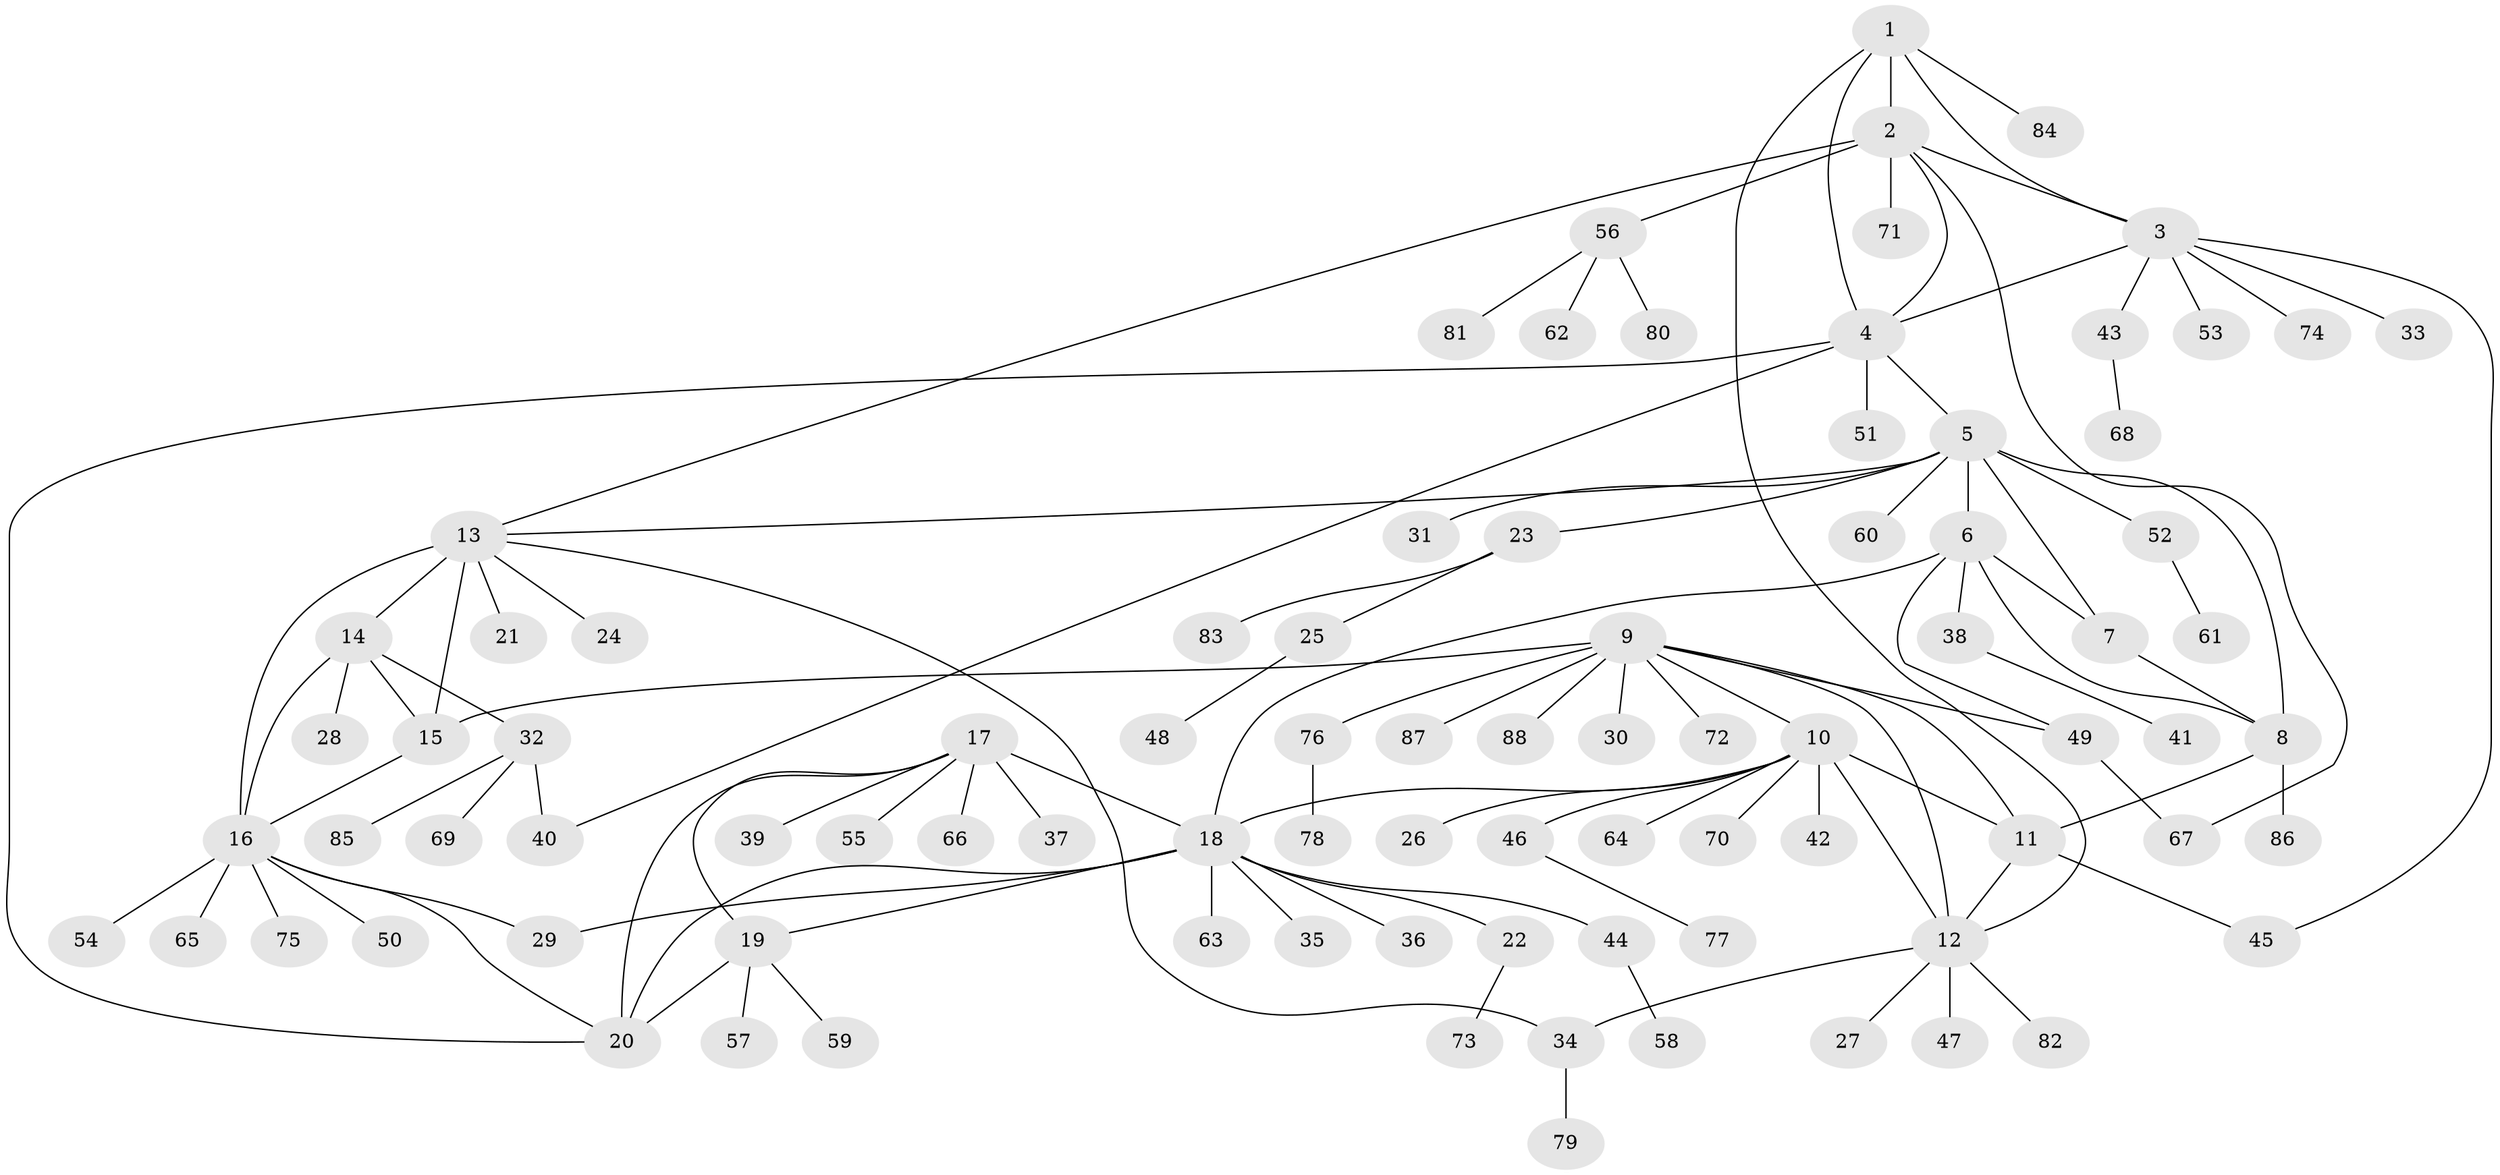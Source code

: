 // Generated by graph-tools (version 1.1) at 2025/50/03/09/25 03:50:37]
// undirected, 88 vertices, 114 edges
graph export_dot {
graph [start="1"]
  node [color=gray90,style=filled];
  1;
  2;
  3;
  4;
  5;
  6;
  7;
  8;
  9;
  10;
  11;
  12;
  13;
  14;
  15;
  16;
  17;
  18;
  19;
  20;
  21;
  22;
  23;
  24;
  25;
  26;
  27;
  28;
  29;
  30;
  31;
  32;
  33;
  34;
  35;
  36;
  37;
  38;
  39;
  40;
  41;
  42;
  43;
  44;
  45;
  46;
  47;
  48;
  49;
  50;
  51;
  52;
  53;
  54;
  55;
  56;
  57;
  58;
  59;
  60;
  61;
  62;
  63;
  64;
  65;
  66;
  67;
  68;
  69;
  70;
  71;
  72;
  73;
  74;
  75;
  76;
  77;
  78;
  79;
  80;
  81;
  82;
  83;
  84;
  85;
  86;
  87;
  88;
  1 -- 2;
  1 -- 3;
  1 -- 4;
  1 -- 12;
  1 -- 84;
  2 -- 3;
  2 -- 4;
  2 -- 13;
  2 -- 56;
  2 -- 67;
  2 -- 71;
  3 -- 4;
  3 -- 33;
  3 -- 43;
  3 -- 45;
  3 -- 53;
  3 -- 74;
  4 -- 5;
  4 -- 20;
  4 -- 40;
  4 -- 51;
  5 -- 6;
  5 -- 7;
  5 -- 8;
  5 -- 13;
  5 -- 23;
  5 -- 31;
  5 -- 52;
  5 -- 60;
  6 -- 7;
  6 -- 8;
  6 -- 18;
  6 -- 38;
  6 -- 49;
  7 -- 8;
  8 -- 11;
  8 -- 86;
  9 -- 10;
  9 -- 11;
  9 -- 12;
  9 -- 15;
  9 -- 30;
  9 -- 49;
  9 -- 72;
  9 -- 76;
  9 -- 87;
  9 -- 88;
  10 -- 11;
  10 -- 12;
  10 -- 18;
  10 -- 26;
  10 -- 42;
  10 -- 46;
  10 -- 64;
  10 -- 70;
  11 -- 12;
  11 -- 45;
  12 -- 27;
  12 -- 34;
  12 -- 47;
  12 -- 82;
  13 -- 14;
  13 -- 15;
  13 -- 16;
  13 -- 21;
  13 -- 24;
  13 -- 34;
  14 -- 15;
  14 -- 16;
  14 -- 28;
  14 -- 32;
  15 -- 16;
  16 -- 20;
  16 -- 29;
  16 -- 50;
  16 -- 54;
  16 -- 65;
  16 -- 75;
  17 -- 18;
  17 -- 19;
  17 -- 20;
  17 -- 37;
  17 -- 39;
  17 -- 55;
  17 -- 66;
  18 -- 19;
  18 -- 20;
  18 -- 22;
  18 -- 29;
  18 -- 35;
  18 -- 36;
  18 -- 44;
  18 -- 63;
  19 -- 20;
  19 -- 57;
  19 -- 59;
  22 -- 73;
  23 -- 25;
  23 -- 83;
  25 -- 48;
  32 -- 40;
  32 -- 69;
  32 -- 85;
  34 -- 79;
  38 -- 41;
  43 -- 68;
  44 -- 58;
  46 -- 77;
  49 -- 67;
  52 -- 61;
  56 -- 62;
  56 -- 80;
  56 -- 81;
  76 -- 78;
}
